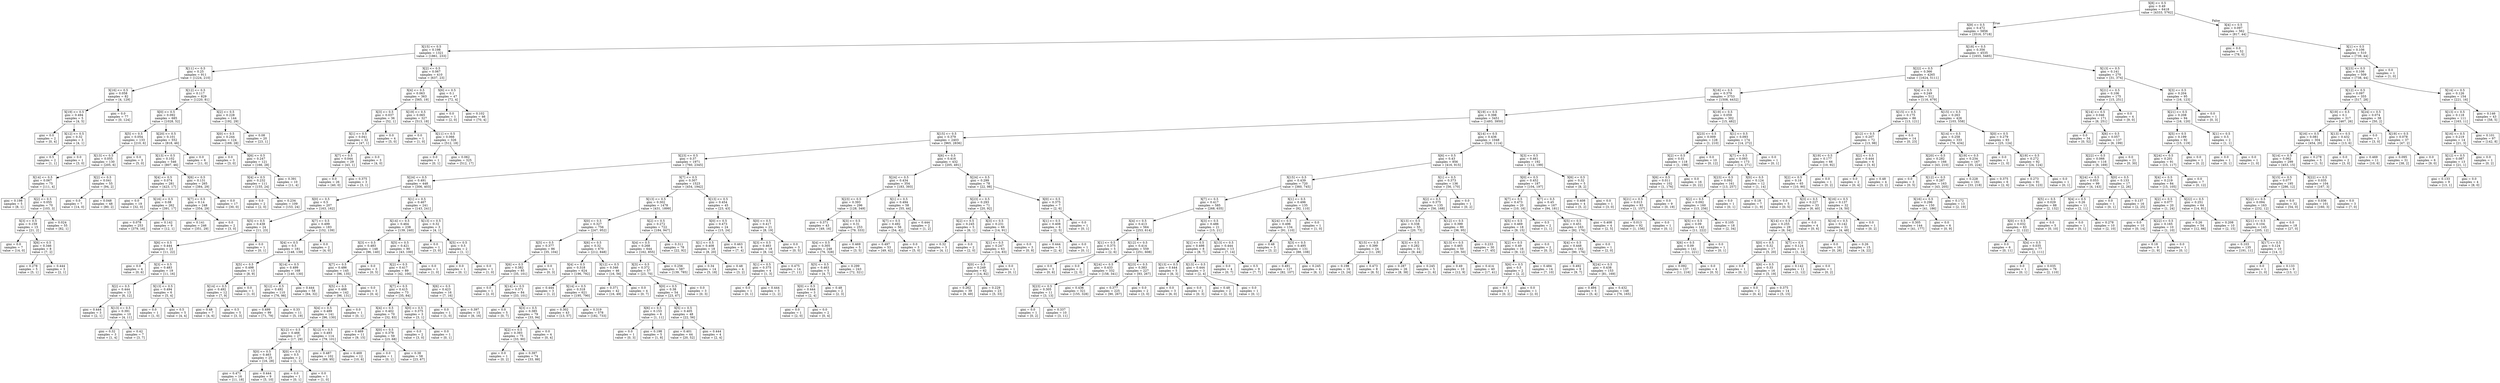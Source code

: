 digraph Tree {
node [shape=box] ;
0 [label="X[8] <= 0.5\ngini = 0.49\nsamples = 6418\nvalue = [4333, 5762]"] ;
1 [label="X[9] <= 0.5\ngini = 0.472\nsamples = 5856\nvalue = [3516, 5718]"] ;
0 -> 1 [labeldistance=2.5, labelangle=45, headlabel="True"] ;
2 [label="X[15] <= 0.5\ngini = 0.198\nsamples = 1321\nvalue = [1861, 233]"] ;
1 -> 2 ;
3 [label="X[11] <= 0.5\ngini = 0.25\nsamples = 911\nvalue = [1224, 210]"] ;
2 -> 3 ;
4 [label="X[16] <= 0.5\ngini = 0.058\nsamples = 82\nvalue = [4, 129]"] ;
3 -> 4 ;
5 [label="X[19] <= 0.5\ngini = 0.494\nsamples = 5\nvalue = [4, 5]"] ;
4 -> 5 ;
6 [label="gini = 0.0\nsamples = 2\nvalue = [0, 4]"] ;
5 -> 6 ;
7 [label="X[12] <= 0.5\ngini = 0.32\nsamples = 3\nvalue = [4, 1]"] ;
5 -> 7 ;
8 [label="gini = 0.5\nsamples = 2\nvalue = [1, 1]"] ;
7 -> 8 ;
9 [label="gini = 0.0\nsamples = 1\nvalue = [3, 0]"] ;
7 -> 9 ;
10 [label="gini = 0.0\nsamples = 77\nvalue = [0, 124]"] ;
4 -> 10 ;
11 [label="X[12] <= 0.5\ngini = 0.117\nsamples = 829\nvalue = [1220, 81]"] ;
3 -> 11 ;
12 [label="X[0] <= 0.5\ngini = 0.092\nsamples = 685\nvalue = [1028, 52]"] ;
11 -> 12 ;
13 [label="X[5] <= 0.5\ngini = 0.054\nsamples = 133\nvalue = [210, 6]"] ;
12 -> 13 ;
14 [label="X[13] <= 0.5\ngini = 0.055\nsamples = 130\nvalue = [205, 6]"] ;
13 -> 14 ;
15 [label="X[14] <= 0.5\ngini = 0.067\nsamples = 75\nvalue = [111, 4]"] ;
14 -> 15 ;
16 [label="gini = 0.198\nsamples = 5\nvalue = [8, 1]"] ;
15 -> 16 ;
17 [label="X[2] <= 0.5\ngini = 0.055\nsamples = 70\nvalue = [103, 3]"] ;
15 -> 17 ;
18 [label="X[3] <= 0.5\ngini = 0.159\nsamples = 15\nvalue = [21, 2]"] ;
17 -> 18 ;
19 [label="gini = 0.0\nsamples = 7\nvalue = [14, 0]"] ;
18 -> 19 ;
20 [label="X[6] <= 0.5\ngini = 0.346\nsamples = 8\nvalue = [7, 2]"] ;
18 -> 20 ;
21 [label="gini = 0.278\nsamples = 5\nvalue = [5, 1]"] ;
20 -> 21 ;
22 [label="gini = 0.444\nsamples = 3\nvalue = [2, 1]"] ;
20 -> 22 ;
23 [label="gini = 0.024\nsamples = 55\nvalue = [82, 1]"] ;
17 -> 23 ;
24 [label="X[2] <= 0.5\ngini = 0.041\nsamples = 55\nvalue = [94, 2]"] ;
14 -> 24 ;
25 [label="gini = 0.0\nsamples = 7\nvalue = [14, 0]"] ;
24 -> 25 ;
26 [label="gini = 0.048\nsamples = 48\nvalue = [80, 2]"] ;
24 -> 26 ;
27 [label="gini = 0.0\nsamples = 3\nvalue = [5, 0]"] ;
13 -> 27 ;
28 [label="X[20] <= 0.5\ngini = 0.101\nsamples = 552\nvalue = [818, 46]"] ;
12 -> 28 ;
29 [label="X[13] <= 0.5\ngini = 0.102\nsamples = 546\nvalue = [807, 46]"] ;
28 -> 29 ;
30 [label="X[4] <= 0.5\ngini = 0.074\nsamples = 281\nvalue = [423, 17]"] ;
29 -> 30 ;
31 [label="gini = 0.0\nsamples = 19\nvalue = [32, 0]"] ;
30 -> 31 ;
32 [label="X[16] <= 0.5\ngini = 0.08\nsamples = 262\nvalue = [391, 17]"] ;
30 -> 32 ;
33 [label="gini = 0.078\nsamples = 253\nvalue = [379, 16]"] ;
32 -> 33 ;
34 [label="gini = 0.142\nsamples = 9\nvalue = [12, 1]"] ;
32 -> 34 ;
35 [label="X[6] <= 0.5\ngini = 0.131\nsamples = 265\nvalue = [384, 29]"] ;
29 -> 35 ;
36 [label="X[7] <= 0.5\ngini = 0.14\nsamples = 248\nvalue = [354, 29]"] ;
35 -> 36 ;
37 [label="gini = 0.141\nsamples = 246\nvalue = [351, 29]"] ;
36 -> 37 ;
38 [label="gini = 0.0\nsamples = 2\nvalue = [3, 0]"] ;
36 -> 38 ;
39 [label="gini = 0.0\nsamples = 17\nvalue = [30, 0]"] ;
35 -> 39 ;
40 [label="gini = 0.0\nsamples = 6\nvalue = [11, 0]"] ;
28 -> 40 ;
41 [label="X[2] <= 0.5\ngini = 0.228\nsamples = 144\nvalue = [192, 29]"] ;
11 -> 41 ;
42 [label="X[0] <= 0.5\ngini = 0.244\nsamples = 124\nvalue = [169, 28]"] ;
41 -> 42 ;
43 [label="gini = 0.0\nsamples = 3\nvalue = [3, 0]"] ;
42 -> 43 ;
44 [label="X[6] <= 0.5\ngini = 0.247\nsamples = 121\nvalue = [166, 28]"] ;
42 -> 44 ;
45 [label="X[4] <= 0.5\ngini = 0.232\nsamples = 111\nvalue = [155, 24]"] ;
44 -> 45 ;
46 [label="gini = 0.0\nsamples = 2\nvalue = [2, 0]"] ;
45 -> 46 ;
47 [label="gini = 0.234\nsamples = 109\nvalue = [153, 24]"] ;
45 -> 47 ;
48 [label="gini = 0.391\nsamples = 10\nvalue = [11, 4]"] ;
44 -> 48 ;
49 [label="gini = 0.08\nsamples = 20\nvalue = [23, 1]"] ;
41 -> 49 ;
50 [label="X[2] <= 0.5\ngini = 0.067\nsamples = 410\nvalue = [637, 23]"] ;
2 -> 50 ;
51 [label="X[4] <= 0.5\ngini = 0.063\nsamples = 363\nvalue = [565, 19]"] ;
50 -> 51 ;
52 [label="X[3] <= 0.5\ngini = 0.037\nsamples = 36\nvalue = [52, 1]"] ;
51 -> 52 ;
53 [label="X[1] <= 0.5\ngini = 0.041\nsamples = 32\nvalue = [47, 1]"] ;
52 -> 53 ;
54 [label="X[7] <= 0.5\ngini = 0.044\nsamples = 29\nvalue = [43, 1]"] ;
53 -> 54 ;
55 [label="gini = 0.0\nsamples = 26\nvalue = [40, 0]"] ;
54 -> 55 ;
56 [label="gini = 0.375\nsamples = 3\nvalue = [3, 1]"] ;
54 -> 56 ;
57 [label="gini = 0.0\nsamples = 3\nvalue = [4, 0]"] ;
53 -> 57 ;
58 [label="gini = 0.0\nsamples = 4\nvalue = [5, 0]"] ;
52 -> 58 ;
59 [label="X[19] <= 0.5\ngini = 0.065\nsamples = 327\nvalue = [513, 18]"] ;
51 -> 59 ;
60 [label="gini = 0.0\nsamples = 1\nvalue = [1, 0]"] ;
59 -> 60 ;
61 [label="X[11] <= 0.5\ngini = 0.066\nsamples = 326\nvalue = [512, 18]"] ;
59 -> 61 ;
62 [label="gini = 0.0\nsamples = 1\nvalue = [0, 1]"] ;
61 -> 62 ;
63 [label="gini = 0.062\nsamples = 325\nvalue = [512, 17]"] ;
61 -> 63 ;
64 [label="X[6] <= 0.5\ngini = 0.1\nsamples = 47\nvalue = [72, 4]"] ;
50 -> 64 ;
65 [label="gini = 0.0\nsamples = 1\nvalue = [2, 0]"] ;
64 -> 65 ;
66 [label="gini = 0.102\nsamples = 46\nvalue = [70, 4]"] ;
64 -> 66 ;
67 [label="X[18] <= 0.5\ngini = 0.356\nsamples = 4535\nvalue = [1655, 5485]"] ;
1 -> 67 ;
68 [label="X[22] <= 0.5\ngini = 0.366\nsamples = 4265\nvalue = [1624, 5111]"] ;
67 -> 68 ;
69 [label="X[16] <= 0.5\ngini = 0.379\nsamples = 3753\nvalue = [1508, 4432]"] ;
68 -> 69 ;
70 [label="X[19] <= 0.5\ngini = 0.398\nsamples = 3451\nvalue = [1493, 3950]"] ;
69 -> 70 ;
71 [label="X[15] <= 0.5\ngini = 0.379\nsamples = 2403\nvalue = [965, 2836]"] ;
70 -> 71 ;
72 [label="X[23] <= 0.5\ngini = 0.37\nsamples = 1971\nvalue = [760, 2345]"] ;
71 -> 72 ;
73 [label="X[24] <= 0.5\ngini = 0.491\nsamples = 448\nvalue = [306, 403]"] ;
72 -> 73 ;
74 [label="X[0] <= 0.5\ngini = 0.5\nsamples = 207\nvalue = [163, 162]"] ;
73 -> 74 ;
75 [label="X[5] <= 0.5\ngini = 0.438\nsamples = 24\nvalue = [11, 23]"] ;
74 -> 75 ;
76 [label="X[6] <= 0.5\ngini = 0.444\nsamples = 23\nvalue = [11, 22]"] ;
75 -> 76 ;
77 [label="gini = 0.0\nsamples = 4\nvalue = [0, 6]"] ;
76 -> 77 ;
78 [label="X[3] <= 0.5\ngini = 0.483\nsamples = 19\nvalue = [11, 16]"] ;
76 -> 78 ;
79 [label="X[2] <= 0.5\ngini = 0.444\nsamples = 13\nvalue = [6, 12]"] ;
78 -> 79 ;
80 [label="gini = 0.444\nsamples = 3\nvalue = [2, 1]"] ;
79 -> 80 ;
81 [label="X[13] <= 0.5\ngini = 0.391\nsamples = 10\nvalue = [4, 11]"] ;
79 -> 81 ;
82 [label="gini = 0.32\nsamples = 3\nvalue = [1, 4]"] ;
81 -> 82 ;
83 [label="gini = 0.42\nsamples = 7\nvalue = [3, 7]"] ;
81 -> 83 ;
84 [label="X[13] <= 0.5\ngini = 0.494\nsamples = 6\nvalue = [5, 4]"] ;
78 -> 84 ;
85 [label="gini = 0.0\nsamples = 1\nvalue = [1, 0]"] ;
84 -> 85 ;
86 [label="gini = 0.5\nsamples = 5\nvalue = [4, 4]"] ;
84 -> 86 ;
87 [label="gini = 0.0\nsamples = 1\nvalue = [0, 1]"] ;
75 -> 87 ;
88 [label="X[7] <= 0.5\ngini = 0.499\nsamples = 183\nvalue = [152, 139]"] ;
74 -> 88 ;
89 [label="X[4] <= 0.5\ngini = 0.5\nsamples = 181\nvalue = [148, 139]"] ;
88 -> 89 ;
90 [label="X[5] <= 0.5\ngini = 0.498\nsamples = 13\nvalue = [8, 9]"] ;
89 -> 90 ;
91 [label="X[14] <= 0.5\ngini = 0.492\nsamples = 12\nvalue = [7, 9]"] ;
90 -> 91 ;
92 [label="gini = 0.48\nsamples = 7\nvalue = [4, 6]"] ;
91 -> 92 ;
93 [label="gini = 0.5\nsamples = 5\nvalue = [3, 3]"] ;
91 -> 93 ;
94 [label="gini = 0.0\nsamples = 1\nvalue = [1, 0]"] ;
90 -> 94 ;
95 [label="X[14] <= 0.5\ngini = 0.499\nsamples = 168\nvalue = [140, 130]"] ;
89 -> 95 ;
96 [label="X[12] <= 0.5\ngini = 0.492\nsamples = 110\nvalue = [76, 98]"] ;
95 -> 96 ;
97 [label="gini = 0.499\nsamples = 99\nvalue = [71, 79]"] ;
96 -> 97 ;
98 [label="gini = 0.33\nsamples = 11\nvalue = [5, 19]"] ;
96 -> 98 ;
99 [label="gini = 0.444\nsamples = 58\nvalue = [64, 32]"] ;
95 -> 99 ;
100 [label="gini = 0.0\nsamples = 2\nvalue = [4, 0]"] ;
88 -> 100 ;
101 [label="X[1] <= 0.5\ngini = 0.467\nsamples = 241\nvalue = [143, 241]"] ;
73 -> 101 ;
102 [label="X[14] <= 0.5\ngini = 0.464\nsamples = 238\nvalue = [139, 240]"] ;
101 -> 102 ;
103 [label="X[3] <= 0.5\ngini = 0.483\nsamples = 148\nvalue = [96, 140]"] ;
102 -> 103 ;
104 [label="X[7] <= 0.5\ngini = 0.486\nsamples = 145\nvalue = [96, 135]"] ;
103 -> 104 ;
105 [label="X[5] <= 0.5\ngini = 0.488\nsamples = 142\nvalue = [96, 131]"] ;
104 -> 105 ;
106 [label="X[4] <= 0.5\ngini = 0.489\nsamples = 141\nvalue = [96, 130]"] ;
105 -> 106 ;
107 [label="X[12] <= 0.5\ngini = 0.466\nsamples = 27\nvalue = [17, 29]"] ;
106 -> 107 ;
108 [label="X[0] <= 0.5\ngini = 0.463\nsamples = 25\nvalue = [16, 28]"] ;
107 -> 108 ;
109 [label="gini = 0.471\nsamples = 16\nvalue = [11, 18]"] ;
108 -> 109 ;
110 [label="gini = 0.444\nsamples = 9\nvalue = [5, 10]"] ;
108 -> 110 ;
111 [label="X[0] <= 0.5\ngini = 0.5\nsamples = 2\nvalue = [1, 1]"] ;
107 -> 111 ;
112 [label="gini = 0.0\nsamples = 1\nvalue = [0, 1]"] ;
111 -> 112 ;
113 [label="gini = 0.0\nsamples = 1\nvalue = [1, 0]"] ;
111 -> 113 ;
114 [label="X[12] <= 0.5\ngini = 0.493\nsamples = 114\nvalue = [79, 101]"] ;
106 -> 114 ;
115 [label="gini = 0.487\nsamples = 102\nvalue = [69, 95]"] ;
114 -> 115 ;
116 [label="gini = 0.469\nsamples = 12\nvalue = [10, 6]"] ;
114 -> 116 ;
117 [label="gini = 0.0\nsamples = 1\nvalue = [0, 1]"] ;
105 -> 117 ;
118 [label="gini = 0.0\nsamples = 3\nvalue = [0, 4]"] ;
104 -> 118 ;
119 [label="gini = 0.0\nsamples = 3\nvalue = [0, 5]"] ;
103 -> 119 ;
120 [label="X[5] <= 0.5\ngini = 0.421\nsamples = 90\nvalue = [43, 100]"] ;
102 -> 120 ;
121 [label="X[2] <= 0.5\ngini = 0.417\nsamples = 89\nvalue = [42, 100]"] ;
120 -> 121 ;
122 [label="X[7] <= 0.5\ngini = 0.415\nsamples = 73\nvalue = [35, 84]"] ;
121 -> 122 ;
123 [label="X[4] <= 0.5\ngini = 0.402\nsamples = 70\nvalue = [32, 83]"] ;
122 -> 123 ;
124 [label="gini = 0.469\nsamples = 11\nvalue = [9, 15]"] ;
123 -> 124 ;
125 [label="X[0] <= 0.5\ngini = 0.378\nsamples = 59\nvalue = [23, 68]"] ;
123 -> 125 ;
126 [label="gini = 0.0\nsamples = 1\nvalue = [0, 1]"] ;
125 -> 126 ;
127 [label="gini = 0.38\nsamples = 58\nvalue = [23, 67]"] ;
125 -> 127 ;
128 [label="X[0] <= 0.5\ngini = 0.375\nsamples = 3\nvalue = [3, 1]"] ;
122 -> 128 ;
129 [label="gini = 0.0\nsamples = 2\nvalue = [3, 0]"] ;
128 -> 129 ;
130 [label="gini = 0.0\nsamples = 1\nvalue = [0, 1]"] ;
128 -> 130 ;
131 [label="X[6] <= 0.5\ngini = 0.423\nsamples = 16\nvalue = [7, 16]"] ;
121 -> 131 ;
132 [label="gini = 0.0\nsamples = 1\nvalue = [1, 0]"] ;
131 -> 132 ;
133 [label="gini = 0.397\nsamples = 15\nvalue = [6, 16]"] ;
131 -> 133 ;
134 [label="gini = 0.0\nsamples = 1\nvalue = [1, 0]"] ;
120 -> 134 ;
135 [label="X[13] <= 0.5\ngini = 0.32\nsamples = 3\nvalue = [4, 1]"] ;
101 -> 135 ;
136 [label="gini = 0.0\nsamples = 1\nvalue = [3, 0]"] ;
135 -> 136 ;
137 [label="X[5] <= 0.5\ngini = 0.5\nsamples = 2\nvalue = [1, 1]"] ;
135 -> 137 ;
138 [label="gini = 0.0\nsamples = 1\nvalue = [0, 1]"] ;
137 -> 138 ;
139 [label="gini = 0.0\nsamples = 1\nvalue = [1, 0]"] ;
137 -> 139 ;
140 [label="X[7] <= 0.5\ngini = 0.307\nsamples = 1523\nvalue = [454, 1942]"] ;
72 -> 140 ;
141 [label="X[13] <= 0.5\ngini = 0.302\nsamples = 1478\nvalue = [431, 1899]"] ;
140 -> 141 ;
142 [label="X[0] <= 0.5\ngini = 0.327\nsamples = 756\nvalue = [247, 952]"] ;
141 -> 142 ;
143 [label="X[5] <= 0.5\ngini = 0.377\nsamples = 86\nvalue = [35, 104]"] ;
142 -> 143 ;
144 [label="X[6] <= 0.5\ngini = 0.382\nsamples = 85\nvalue = [35, 101]"] ;
143 -> 144 ;
145 [label="gini = 0.0\nsamples = 1\nvalue = [2, 0]"] ;
144 -> 145 ;
146 [label="X[14] <= 0.5\ngini = 0.371\nsamples = 84\nvalue = [33, 101]"] ;
144 -> 146 ;
147 [label="gini = 0.0\nsamples = 5\nvalue = [0, 7]"] ;
146 -> 147 ;
148 [label="X[3] <= 0.5\ngini = 0.385\nsamples = 79\nvalue = [33, 94]"] ;
146 -> 148 ;
149 [label="X[2] <= 0.5\ngini = 0.393\nsamples = 75\nvalue = [33, 90]"] ;
148 -> 149 ;
150 [label="gini = 0.0\nsamples = 1\nvalue = [0, 2]"] ;
149 -> 150 ;
151 [label="gini = 0.397\nsamples = 74\nvalue = [33, 88]"] ;
149 -> 151 ;
152 [label="gini = 0.0\nsamples = 4\nvalue = [0, 4]"] ;
148 -> 152 ;
153 [label="gini = 0.0\nsamples = 1\nvalue = [0, 3]"] ;
143 -> 153 ;
154 [label="X[6] <= 0.5\ngini = 0.32\nsamples = 670\nvalue = [212, 848]"] ;
142 -> 154 ;
155 [label="X[4] <= 0.5\ngini = 0.318\nsamples = 624\nvalue = [196, 792]"] ;
154 -> 155 ;
156 [label="gini = 0.444\nsamples = 3\nvalue = [1, 2]"] ;
155 -> 156 ;
157 [label="X[14] <= 0.5\ngini = 0.318\nsamples = 621\nvalue = [195, 790]"] ;
155 -> 157 ;
158 [label="gini = 0.302\nsamples = 43\nvalue = [13, 57]"] ;
157 -> 158 ;
159 [label="gini = 0.319\nsamples = 578\nvalue = [182, 733]"] ;
157 -> 159 ;
160 [label="X[12] <= 0.5\ngini = 0.346\nsamples = 46\nvalue = [16, 56]"] ;
154 -> 160 ;
161 [label="gini = 0.371\nsamples = 42\nvalue = [16, 49]"] ;
160 -> 161 ;
162 [label="gini = 0.0\nsamples = 4\nvalue = [0, 7]"] ;
160 -> 162 ;
163 [label="X[2] <= 0.5\ngini = 0.272\nsamples = 722\nvalue = [184, 947]"] ;
141 -> 163 ;
164 [label="X[4] <= 0.5\ngini = 0.268\nsamples = 644\nvalue = [162, 855]"] ;
163 -> 164 ;
165 [label="X[3] <= 0.5\ngini = 0.372\nsamples = 57\nvalue = [23, 70]"] ;
164 -> 165 ;
166 [label="X[0] <= 0.5\ngini = 0.38\nsamples = 54\nvalue = [23, 67]"] ;
165 -> 166 ;
167 [label="X[6] <= 0.5\ngini = 0.153\nsamples = 6\nvalue = [1, 11]"] ;
166 -> 167 ;
168 [label="gini = 0.0\nsamples = 1\nvalue = [0, 3]"] ;
167 -> 168 ;
169 [label="gini = 0.198\nsamples = 5\nvalue = [1, 8]"] ;
167 -> 169 ;
170 [label="X[5] <= 0.5\ngini = 0.405\nsamples = 48\nvalue = [22, 56]"] ;
166 -> 170 ;
171 [label="gini = 0.401\nsamples = 44\nvalue = [20, 52]"] ;
170 -> 171 ;
172 [label="gini = 0.444\nsamples = 4\nvalue = [2, 4]"] ;
170 -> 172 ;
173 [label="gini = 0.0\nsamples = 3\nvalue = [0, 3]"] ;
165 -> 173 ;
174 [label="gini = 0.256\nsamples = 587\nvalue = [139, 785]"] ;
164 -> 174 ;
175 [label="gini = 0.311\nsamples = 78\nvalue = [22, 92]"] ;
163 -> 175 ;
176 [label="X[13] <= 0.5\ngini = 0.454\nsamples = 45\nvalue = [23, 43]"] ;
140 -> 176 ;
177 [label="X[0] <= 0.5\ngini = 0.473\nsamples = 24\nvalue = [15, 24]"] ;
176 -> 177 ;
178 [label="X[1] <= 0.5\ngini = 0.408\nsamples = 18\nvalue = [8, 20]"] ;
177 -> 178 ;
179 [label="gini = 0.34\nsamples = 14\nvalue = [5, 18]"] ;
178 -> 179 ;
180 [label="gini = 0.48\nsamples = 4\nvalue = [3, 2]"] ;
178 -> 180 ;
181 [label="gini = 0.463\nsamples = 6\nvalue = [7, 4]"] ;
177 -> 181 ;
182 [label="X[0] <= 0.5\ngini = 0.417\nsamples = 21\nvalue = [8, 19]"] ;
176 -> 182 ;
183 [label="X[3] <= 0.5\ngini = 0.463\nsamples = 18\nvalue = [8, 14]"] ;
182 -> 183 ;
184 [label="X[1] <= 0.5\ngini = 0.375\nsamples = 4\nvalue = [1, 3]"] ;
183 -> 184 ;
185 [label="gini = 0.0\nsamples = 1\nvalue = [0, 1]"] ;
184 -> 185 ;
186 [label="gini = 0.444\nsamples = 3\nvalue = [1, 2]"] ;
184 -> 186 ;
187 [label="gini = 0.475\nsamples = 14\nvalue = [7, 11]"] ;
183 -> 187 ;
188 [label="gini = 0.0\nsamples = 3\nvalue = [0, 5]"] ;
182 -> 188 ;
189 [label="X[6] <= 0.5\ngini = 0.416\nsamples = 432\nvalue = [205, 491]"] ;
71 -> 189 ;
190 [label="X[24] <= 0.5\ngini = 0.434\nsamples = 354\nvalue = [183, 393]"] ;
189 -> 190 ;
191 [label="X[23] <= 0.5\ngini = 0.393\nsamples = 296\nvalue = [128, 349]"] ;
190 -> 191 ;
192 [label="gini = 0.371\nsamples = 43\nvalue = [49, 16]"] ;
191 -> 192 ;
193 [label="X[3] <= 0.5\ngini = 0.31\nsamples = 253\nvalue = [79, 333]"] ;
191 -> 193 ;
194 [label="X[4] <= 0.5\ngini = 0.305\nsamples = 248\nvalue = [76, 328]"] ;
193 -> 194 ;
195 [label="X[5] <= 0.5\ngini = 0.463\nsamples = 5\nvalue = [4, 7]"] ;
194 -> 195 ;
196 [label="X[0] <= 0.5\ngini = 0.444\nsamples = 3\nvalue = [2, 4]"] ;
195 -> 196 ;
197 [label="gini = 0.0\nsamples = 1\nvalue = [2, 0]"] ;
196 -> 197 ;
198 [label="gini = 0.0\nsamples = 2\nvalue = [0, 4]"] ;
196 -> 198 ;
199 [label="gini = 0.48\nsamples = 2\nvalue = [2, 3]"] ;
195 -> 199 ;
200 [label="gini = 0.299\nsamples = 243\nvalue = [72, 321]"] ;
194 -> 200 ;
201 [label="gini = 0.469\nsamples = 5\nvalue = [3, 5]"] ;
193 -> 201 ;
202 [label="X[1] <= 0.5\ngini = 0.494\nsamples = 58\nvalue = [55, 44]"] ;
190 -> 202 ;
203 [label="X[7] <= 0.5\ngini = 0.492\nsamples = 56\nvalue = [54, 42]"] ;
202 -> 203 ;
204 [label="gini = 0.497\nsamples = 53\nvalue = [49, 42]"] ;
203 -> 204 ;
205 [label="gini = 0.0\nsamples = 3\nvalue = [5, 0]"] ;
203 -> 205 ;
206 [label="gini = 0.444\nsamples = 2\nvalue = [1, 2]"] ;
202 -> 206 ;
207 [label="X[24] <= 0.5\ngini = 0.299\nsamples = 78\nvalue = [22, 98]"] ;
189 -> 207 ;
208 [label="X[23] <= 0.5\ngini = 0.293\nsamples = 71\nvalue = [20, 92]"] ;
207 -> 208 ;
209 [label="X[2] <= 0.5\ngini = 0.245\nsamples = 5\nvalue = [6, 1]"] ;
208 -> 209 ;
210 [label="gini = 0.32\nsamples = 3\nvalue = [4, 1]"] ;
209 -> 210 ;
211 [label="gini = 0.0\nsamples = 2\nvalue = [2, 0]"] ;
209 -> 211 ;
212 [label="X[3] <= 0.5\ngini = 0.231\nsamples = 66\nvalue = [14, 91]"] ;
208 -> 212 ;
213 [label="X[1] <= 0.5\ngini = 0.247\nsamples = 63\nvalue = [14, 83]"] ;
212 -> 213 ;
214 [label="X[0] <= 0.5\ngini = 0.249\nsamples = 62\nvalue = [14, 82]"] ;
213 -> 214 ;
215 [label="gini = 0.262\nsamples = 39\nvalue = [9, 49]"] ;
214 -> 215 ;
216 [label="gini = 0.229\nsamples = 23\nvalue = [5, 33]"] ;
214 -> 216 ;
217 [label="gini = 0.0\nsamples = 1\nvalue = [0, 1]"] ;
213 -> 217 ;
218 [label="gini = 0.0\nsamples = 3\nvalue = [0, 8]"] ;
212 -> 218 ;
219 [label="X[0] <= 0.5\ngini = 0.375\nsamples = 7\nvalue = [2, 6]"] ;
207 -> 219 ;
220 [label="X[1] <= 0.5\ngini = 0.408\nsamples = 6\nvalue = [2, 5]"] ;
219 -> 220 ;
221 [label="gini = 0.444\nsamples = 5\nvalue = [2, 4]"] ;
220 -> 221 ;
222 [label="gini = 0.0\nsamples = 1\nvalue = [0, 1]"] ;
220 -> 222 ;
223 [label="gini = 0.0\nsamples = 1\nvalue = [0, 1]"] ;
219 -> 223 ;
224 [label="X[14] <= 0.5\ngini = 0.436\nsamples = 1048\nvalue = [528, 1114]"] ;
70 -> 224 ;
225 [label="X[6] <= 0.5\ngini = 0.43\nsamples = 856\nvalue = [416, 915]"] ;
224 -> 225 ;
226 [label="X[15] <= 0.5\ngini = 0.439\nsamples = 720\nvalue = [360, 745]"] ;
225 -> 226 ;
227 [label="X[7] <= 0.5\ngini = 0.417\nsamples = 585\nvalue = [268, 635]"] ;
226 -> 227 ;
228 [label="X[4] <= 0.5\ngini = 0.413\nsamples = 564\nvalue = [253, 614]"] ;
227 -> 228 ;
229 [label="X[1] <= 0.5\ngini = 0.375\nsamples = 5\nvalue = [2, 6]"] ;
228 -> 229 ;
230 [label="gini = 0.0\nsamples = 3\nvalue = [0, 6]"] ;
229 -> 230 ;
231 [label="gini = 0.0\nsamples = 2\nvalue = [2, 0]"] ;
229 -> 231 ;
232 [label="X[12] <= 0.5\ngini = 0.414\nsamples = 559\nvalue = [251, 608]"] ;
228 -> 232 ;
233 [label="X[24] <= 0.5\ngini = 0.433\nsamples = 332\nvalue = [158, 341]"] ;
232 -> 233 ;
234 [label="X[23] <= 0.5\ngini = 0.305\nsamples = 11\nvalue = [3, 13]"] ;
233 -> 234 ;
235 [label="gini = 0.0\nsamples = 1\nvalue = [0, 2]"] ;
234 -> 235 ;
236 [label="gini = 0.337\nsamples = 10\nvalue = [3, 11]"] ;
234 -> 236 ;
237 [label="gini = 0.436\nsamples = 321\nvalue = [155, 328]"] ;
233 -> 237 ;
238 [label="X[23] <= 0.5\ngini = 0.383\nsamples = 227\nvalue = [93, 267]"] ;
232 -> 238 ;
239 [label="gini = 0.377\nsamples = 225\nvalue = [90, 267]"] ;
238 -> 239 ;
240 [label="gini = 0.0\nsamples = 2\nvalue = [3, 0]"] ;
238 -> 240 ;
241 [label="X[3] <= 0.5\ngini = 0.486\nsamples = 21\nvalue = [15, 21]"] ;
227 -> 241 ;
242 [label="X[1] <= 0.5\ngini = 0.498\nsamples = 8\nvalue = [8, 7]"] ;
241 -> 242 ;
243 [label="X[13] <= 0.5\ngini = 0.444\nsamples = 5\nvalue = [6, 3]"] ;
242 -> 243 ;
244 [label="gini = 0.0\nsamples = 3\nvalue = [6, 0]"] ;
243 -> 244 ;
245 [label="gini = 0.0\nsamples = 2\nvalue = [0, 3]"] ;
243 -> 245 ;
246 [label="X[13] <= 0.5\ngini = 0.444\nsamples = 3\nvalue = [2, 4]"] ;
242 -> 246 ;
247 [label="gini = 0.48\nsamples = 2\nvalue = [2, 3]"] ;
246 -> 247 ;
248 [label="gini = 0.0\nsamples = 1\nvalue = [0, 1]"] ;
246 -> 248 ;
249 [label="X[13] <= 0.5\ngini = 0.444\nsamples = 13\nvalue = [7, 14]"] ;
241 -> 249 ;
250 [label="gini = 0.0\nsamples = 4\nvalue = [0, 7]"] ;
249 -> 250 ;
251 [label="gini = 0.5\nsamples = 9\nvalue = [7, 7]"] ;
249 -> 251 ;
252 [label="X[1] <= 0.5\ngini = 0.496\nsamples = 135\nvalue = [92, 110]"] ;
226 -> 252 ;
253 [label="X[24] <= 0.5\ngini = 0.496\nsamples = 134\nvalue = [91, 110]"] ;
252 -> 253 ;
254 [label="gini = 0.48\nsamples = 3\nvalue = [3, 2]"] ;
253 -> 254 ;
255 [label="X[3] <= 0.5\ngini = 0.495\nsamples = 131\nvalue = [88, 108]"] ;
253 -> 255 ;
256 [label="gini = 0.491\nsamples = 127\nvalue = [82, 107]"] ;
255 -> 256 ;
257 [label="gini = 0.245\nsamples = 4\nvalue = [6, 1]"] ;
255 -> 257 ;
258 [label="gini = 0.0\nsamples = 1\nvalue = [1, 0]"] ;
252 -> 258 ;
259 [label="X[1] <= 0.5\ngini = 0.373\nsamples = 136\nvalue = [56, 170]"] ;
225 -> 259 ;
260 [label="X[2] <= 0.5\ngini = 0.375\nsamples = 135\nvalue = [56, 168]"] ;
259 -> 260 ;
261 [label="X[13] <= 0.5\ngini = 0.338\nsamples = 55\nvalue = [20, 73]"] ;
260 -> 261 ;
262 [label="X[15] <= 0.5\ngini = 0.399\nsamples = 24\nvalue = [11, 29]"] ;
261 -> 262 ;
263 [label="gini = 0.198\nsamples = 16\nvalue = [3, 24]"] ;
262 -> 263 ;
264 [label="gini = 0.473\nsamples = 8\nvalue = [8, 5]"] ;
262 -> 264 ;
265 [label="X[3] <= 0.5\ngini = 0.282\nsamples = 31\nvalue = [9, 44]"] ;
261 -> 265 ;
266 [label="gini = 0.287\nsamples = 26\nvalue = [8, 38]"] ;
265 -> 266 ;
267 [label="gini = 0.245\nsamples = 5\nvalue = [1, 6]"] ;
265 -> 267 ;
268 [label="X[12] <= 0.5\ngini = 0.399\nsamples = 80\nvalue = [36, 95]"] ;
260 -> 268 ;
269 [label="X[13] <= 0.5\ngini = 0.465\nsamples = 50\nvalue = [29, 50]"] ;
268 -> 269 ;
270 [label="gini = 0.49\nsamples = 10\nvalue = [12, 9]"] ;
269 -> 270 ;
271 [label="gini = 0.414\nsamples = 40\nvalue = [17, 41]"] ;
269 -> 271 ;
272 [label="gini = 0.233\nsamples = 30\nvalue = [7, 45]"] ;
268 -> 272 ;
273 [label="gini = 0.0\nsamples = 1\nvalue = [0, 2]"] ;
259 -> 273 ;
274 [label="X[3] <= 0.5\ngini = 0.461\nsamples = 192\nvalue = [112, 199]"] ;
224 -> 274 ;
275 [label="X[0] <= 0.5\ngini = 0.452\nsamples = 187\nvalue = [104, 197]"] ;
274 -> 275 ;
276 [label="X[7] <= 0.5\ngini = 0.473\nsamples = 20\nvalue = [10, 16]"] ;
275 -> 276 ;
277 [label="X[5] <= 0.5\ngini = 0.469\nsamples = 18\nvalue = [9, 15]"] ;
276 -> 277 ;
278 [label="X[2] <= 0.5\ngini = 0.49\nsamples = 16\nvalue = [9, 12]"] ;
277 -> 278 ;
279 [label="X[6] <= 0.5\ngini = 0.5\nsamples = 2\nvalue = [2, 2]"] ;
278 -> 279 ;
280 [label="gini = 0.0\nsamples = 1\nvalue = [0, 2]"] ;
279 -> 280 ;
281 [label="gini = 0.0\nsamples = 1\nvalue = [2, 0]"] ;
279 -> 281 ;
282 [label="gini = 0.484\nsamples = 14\nvalue = [7, 10]"] ;
278 -> 282 ;
283 [label="gini = 0.0\nsamples = 2\nvalue = [0, 3]"] ;
277 -> 283 ;
284 [label="gini = 0.5\nsamples = 2\nvalue = [1, 1]"] ;
276 -> 284 ;
285 [label="X[7] <= 0.5\ngini = 0.45\nsamples = 167\nvalue = [94, 181]"] ;
275 -> 285 ;
286 [label="X[5] <= 0.5\ngini = 0.451\nsamples = 163\nvalue = [92, 176]"] ;
285 -> 286 ;
287 [label="X[4] <= 0.5\ngini = 0.448\nsamples = 162\nvalue = [90, 176]"] ;
286 -> 287 ;
288 [label="gini = 0.492\nsamples = 9\nvalue = [9, 7]"] ;
287 -> 288 ;
289 [label="X[24] <= 0.5\ngini = 0.438\nsamples = 153\nvalue = [81, 169]"] ;
287 -> 289 ;
290 [label="gini = 0.494\nsamples = 5\nvalue = [5, 4]"] ;
289 -> 290 ;
291 [label="gini = 0.432\nsamples = 148\nvalue = [76, 165]"] ;
289 -> 291 ;
292 [label="gini = 0.0\nsamples = 1\nvalue = [2, 0]"] ;
286 -> 292 ;
293 [label="gini = 0.408\nsamples = 4\nvalue = [2, 5]"] ;
285 -> 293 ;
294 [label="X[6] <= 0.5\ngini = 0.32\nsamples = 5\nvalue = [8, 2]"] ;
274 -> 294 ;
295 [label="gini = 0.408\nsamples = 4\nvalue = [5, 2]"] ;
294 -> 295 ;
296 [label="gini = 0.0\nsamples = 1\nvalue = [3, 0]"] ;
294 -> 296 ;
297 [label="X[19] <= 0.5\ngini = 0.059\nsamples = 302\nvalue = [15, 482]"] ;
69 -> 297 ;
298 [label="X[23] <= 0.5\ngini = 0.009\nsamples = 128\nvalue = [1, 210]"] ;
297 -> 298 ;
299 [label="X[2] <= 0.5\ngini = 0.01\nsamples = 118\nvalue = [1, 198]"] ;
298 -> 299 ;
300 [label="X[6] <= 0.5\ngini = 0.011\nsamples = 102\nvalue = [1, 176]"] ;
299 -> 300 ;
301 [label="X[21] <= 0.5\ngini = 0.013\nsamples = 93\nvalue = [1, 157]"] ;
300 -> 301 ;
302 [label="gini = 0.013\nsamples = 92\nvalue = [1, 156]"] ;
301 -> 302 ;
303 [label="gini = 0.0\nsamples = 1\nvalue = [0, 1]"] ;
301 -> 303 ;
304 [label="gini = 0.0\nsamples = 9\nvalue = [0, 19]"] ;
300 -> 304 ;
305 [label="gini = 0.0\nsamples = 16\nvalue = [0, 22]"] ;
299 -> 305 ;
306 [label="gini = 0.0\nsamples = 10\nvalue = [0, 12]"] ;
298 -> 306 ;
307 [label="X[1] <= 0.5\ngini = 0.093\nsamples = 174\nvalue = [14, 272]"] ;
297 -> 307 ;
308 [label="X[7] <= 0.5\ngini = 0.093\nsamples = 173\nvalue = [14, 271]"] ;
307 -> 308 ;
309 [label="X[23] <= 0.5\ngini = 0.092\nsamples = 161\nvalue = [13, 257]"] ;
308 -> 309 ;
310 [label="X[2] <= 0.5\ngini = 0.092\nsamples = 160\nvalue = [13, 256]"] ;
309 -> 310 ;
311 [label="X[5] <= 0.5\ngini = 0.09\nsamples = 142\nvalue = [11, 222]"] ;
310 -> 311 ;
312 [label="X[6] <= 0.5\ngini = 0.09\nsamples = 141\nvalue = [11, 221]"] ;
311 -> 312 ;
313 [label="gini = 0.092\nsamples = 137\nvalue = [11, 216]"] ;
312 -> 313 ;
314 [label="gini = 0.0\nsamples = 4\nvalue = [0, 5]"] ;
312 -> 314 ;
315 [label="gini = 0.0\nsamples = 1\nvalue = [0, 1]"] ;
311 -> 315 ;
316 [label="gini = 0.105\nsamples = 18\nvalue = [2, 34]"] ;
310 -> 316 ;
317 [label="gini = 0.0\nsamples = 1\nvalue = [0, 1]"] ;
309 -> 317 ;
318 [label="X[0] <= 0.5\ngini = 0.124\nsamples = 12\nvalue = [1, 14]"] ;
308 -> 318 ;
319 [label="gini = 0.18\nsamples = 7\nvalue = [1, 9]"] ;
318 -> 319 ;
320 [label="gini = 0.0\nsamples = 5\nvalue = [0, 5]"] ;
318 -> 320 ;
321 [label="gini = 0.0\nsamples = 1\nvalue = [0, 1]"] ;
307 -> 321 ;
322 [label="X[4] <= 0.5\ngini = 0.249\nsamples = 512\nvalue = [116, 679]"] ;
68 -> 322 ;
323 [label="X[15] <= 0.5\ngini = 0.175\nsamples = 86\nvalue = [13, 121]"] ;
322 -> 323 ;
324 [label="X[12] <= 0.5\ngini = 0.207\nsamples = 72\nvalue = [13, 98]"] ;
323 -> 324 ;
325 [label="X[19] <= 0.5\ngini = 0.177\nsamples = 66\nvalue = [10, 92]"] ;
324 -> 325 ;
326 [label="X[2] <= 0.5\ngini = 0.18\nsamples = 65\nvalue = [10, 90]"] ;
325 -> 326 ;
327 [label="X[3] <= 0.5\ngini = 0.227\nsamples = 33\nvalue = [6, 40]"] ;
326 -> 327 ;
328 [label="X[14] <= 0.5\ngini = 0.255\nsamples = 29\nvalue = [6, 34]"] ;
327 -> 328 ;
329 [label="X[0] <= 0.5\ngini = 0.32\nsamples = 17\nvalue = [5, 20]"] ;
328 -> 329 ;
330 [label="gini = 0.0\nsamples = 1\nvalue = [0, 1]"] ;
329 -> 330 ;
331 [label="X[6] <= 0.5\ngini = 0.33\nsamples = 16\nvalue = [5, 19]"] ;
329 -> 331 ;
332 [label="gini = 0.0\nsamples = 2\nvalue = [0, 4]"] ;
331 -> 332 ;
333 [label="gini = 0.375\nsamples = 14\nvalue = [5, 15]"] ;
331 -> 333 ;
334 [label="X[7] <= 0.5\ngini = 0.124\nsamples = 12\nvalue = [1, 14]"] ;
328 -> 334 ;
335 [label="gini = 0.142\nsamples = 11\nvalue = [1, 12]"] ;
334 -> 335 ;
336 [label="gini = 0.0\nsamples = 1\nvalue = [0, 2]"] ;
334 -> 336 ;
337 [label="gini = 0.0\nsamples = 4\nvalue = [0, 6]"] ;
327 -> 337 ;
338 [label="X[16] <= 0.5\ngini = 0.137\nsamples = 32\nvalue = [4, 50]"] ;
326 -> 338 ;
339 [label="X[14] <= 0.5\ngini = 0.142\nsamples = 31\nvalue = [4, 48]"] ;
338 -> 339 ;
340 [label="gini = 0.0\nsamples = 16\nvalue = [0, 26]"] ;
339 -> 340 ;
341 [label="gini = 0.26\nsamples = 15\nvalue = [4, 22]"] ;
339 -> 341 ;
342 [label="gini = 0.0\nsamples = 1\nvalue = [0, 2]"] ;
338 -> 342 ;
343 [label="gini = 0.0\nsamples = 1\nvalue = [0, 2]"] ;
325 -> 343 ;
344 [label="X[2] <= 0.5\ngini = 0.444\nsamples = 6\nvalue = [3, 6]"] ;
324 -> 344 ;
345 [label="gini = 0.0\nsamples = 2\nvalue = [0, 4]"] ;
344 -> 345 ;
346 [label="gini = 0.48\nsamples = 4\nvalue = [3, 2]"] ;
344 -> 346 ;
347 [label="gini = 0.0\nsamples = 14\nvalue = [0, 23]"] ;
323 -> 347 ;
348 [label="X[15] <= 0.5\ngini = 0.263\nsamples = 426\nvalue = [103, 558]"] ;
322 -> 348 ;
349 [label="X[14] <= 0.5\ngini = 0.258\nsamples = 333\nvalue = [78, 434]"] ;
348 -> 349 ;
350 [label="X[20] <= 0.5\ngini = 0.282\nsamples = 166\nvalue = [43, 210]"] ;
349 -> 350 ;
351 [label="gini = 0.0\nsamples = 3\nvalue = [0, 5]"] ;
350 -> 351 ;
352 [label="X[12] <= 0.5\ngini = 0.287\nsamples = 163\nvalue = [43, 205]"] ;
350 -> 352 ;
353 [label="X[16] <= 0.5\ngini = 0.296\nsamples = 150\nvalue = [41, 186]"] ;
352 -> 353 ;
354 [label="gini = 0.305\nsamples = 144\nvalue = [41, 177]"] ;
353 -> 354 ;
355 [label="gini = 0.0\nsamples = 6\nvalue = [0, 9]"] ;
353 -> 355 ;
356 [label="gini = 0.172\nsamples = 13\nvalue = [2, 19]"] ;
352 -> 356 ;
357 [label="X[19] <= 0.5\ngini = 0.234\nsamples = 167\nvalue = [35, 224]"] ;
349 -> 357 ;
358 [label="gini = 0.228\nsamples = 161\nvalue = [33, 218]"] ;
357 -> 358 ;
359 [label="gini = 0.375\nsamples = 6\nvalue = [2, 6]"] ;
357 -> 359 ;
360 [label="X[0] <= 0.5\ngini = 0.279\nsamples = 93\nvalue = [25, 124]"] ;
348 -> 360 ;
361 [label="gini = 0.0\nsamples = 1\nvalue = [1, 0]"] ;
360 -> 361 ;
362 [label="X[19] <= 0.5\ngini = 0.272\nsamples = 92\nvalue = [24, 124]"] ;
360 -> 362 ;
363 [label="gini = 0.273\nsamples = 91\nvalue = [24, 123]"] ;
362 -> 363 ;
364 [label="gini = 0.0\nsamples = 1\nvalue = [0, 1]"] ;
362 -> 364 ;
365 [label="X[13] <= 0.5\ngini = 0.141\nsamples = 270\nvalue = [31, 374]"] ;
67 -> 365 ;
366 [label="X[21] <= 0.5\ngini = 0.106\nsamples = 175\nvalue = [15, 251]"] ;
365 -> 366 ;
367 [label="X[14] <= 0.5\ngini = 0.046\nsamples = 171\nvalue = [6, 251]"] ;
366 -> 367 ;
368 [label="gini = 0.0\nsamples = 34\nvalue = [0, 52]"] ;
367 -> 368 ;
369 [label="X[6] <= 0.5\ngini = 0.057\nsamples = 137\nvalue = [6, 199]"] ;
367 -> 369 ;
370 [label="X[22] <= 0.5\ngini = 0.066\nsamples = 116\nvalue = [6, 169]"] ;
369 -> 370 ;
371 [label="X[24] <= 0.5\ngini = 0.053\nsamples = 99\nvalue = [4, 143]"] ;
370 -> 371 ;
372 [label="X[5] <= 0.5\ngini = 0.029\nsamples = 88\nvalue = [2, 132]"] ;
371 -> 372 ;
373 [label="X[0] <= 0.5\ngini = 0.032\nsamples = 83\nvalue = [2, 122]"] ;
372 -> 373 ;
374 [label="gini = 0.0\nsamples = 6\nvalue = [0, 11]"] ;
373 -> 374 ;
375 [label="X[4] <= 0.5\ngini = 0.035\nsamples = 77\nvalue = [2, 111]"] ;
373 -> 375 ;
376 [label="gini = 0.0\nsamples = 1\nvalue = [0, 1]"] ;
375 -> 376 ;
377 [label="gini = 0.035\nsamples = 76\nvalue = [2, 110]"] ;
375 -> 377 ;
378 [label="gini = 0.0\nsamples = 5\nvalue = [0, 10]"] ;
372 -> 378 ;
379 [label="X[4] <= 0.5\ngini = 0.26\nsamples = 11\nvalue = [2, 11]"] ;
371 -> 379 ;
380 [label="gini = 0.0\nsamples = 1\nvalue = [0, 1]"] ;
379 -> 380 ;
381 [label="gini = 0.278\nsamples = 10\nvalue = [2, 10]"] ;
379 -> 381 ;
382 [label="X[0] <= 0.5\ngini = 0.133\nsamples = 17\nvalue = [2, 26]"] ;
370 -> 382 ;
383 [label="gini = 0.0\nsamples = 1\nvalue = [0, 1]"] ;
382 -> 383 ;
384 [label="gini = 0.137\nsamples = 16\nvalue = [2, 25]"] ;
382 -> 384 ;
385 [label="gini = 0.0\nsamples = 21\nvalue = [0, 30]"] ;
369 -> 385 ;
386 [label="gini = 0.0\nsamples = 4\nvalue = [9, 0]"] ;
366 -> 386 ;
387 [label="X[3] <= 0.5\ngini = 0.204\nsamples = 95\nvalue = [16, 123]"] ;
365 -> 387 ;
388 [label="X[21] <= 0.5\ngini = 0.208\nsamples = 94\nvalue = [16, 120]"] ;
387 -> 388 ;
389 [label="X[5] <= 0.5\ngini = 0.199\nsamples = 92\nvalue = [15, 119]"] ;
388 -> 389 ;
390 [label="X[24] <= 0.5\ngini = 0.201\nsamples = 91\nvalue = [15, 117]"] ;
389 -> 390 ;
391 [label="X[4] <= 0.5\ngini = 0.219\nsamples = 84\nvalue = [15, 105]"] ;
390 -> 391 ;
392 [label="X[2] <= 0.5\ngini = 0.077\nsamples = 20\nvalue = [1, 24]"] ;
391 -> 392 ;
393 [label="gini = 0.0\nsamples = 10\nvalue = [0, 14]"] ;
392 -> 393 ;
394 [label="X[22] <= 0.5\ngini = 0.165\nsamples = 10\nvalue = [1, 10]"] ;
392 -> 394 ;
395 [label="gini = 0.18\nsamples = 9\nvalue = [1, 9]"] ;
394 -> 395 ;
396 [label="gini = 0.0\nsamples = 1\nvalue = [0, 1]"] ;
394 -> 396 ;
397 [label="X[22] <= 0.5\ngini = 0.251\nsamples = 64\nvalue = [14, 81]"] ;
391 -> 397 ;
398 [label="gini = 0.26\nsamples = 54\nvalue = [12, 66]"] ;
397 -> 398 ;
399 [label="gini = 0.208\nsamples = 10\nvalue = [2, 15]"] ;
397 -> 399 ;
400 [label="gini = 0.0\nsamples = 7\nvalue = [0, 12]"] ;
390 -> 400 ;
401 [label="gini = 0.0\nsamples = 1\nvalue = [0, 2]"] ;
389 -> 401 ;
402 [label="X[1] <= 0.5\ngini = 0.5\nsamples = 2\nvalue = [1, 1]"] ;
388 -> 402 ;
403 [label="gini = 0.0\nsamples = 1\nvalue = [0, 1]"] ;
402 -> 403 ;
404 [label="gini = 0.0\nsamples = 1\nvalue = [1, 0]"] ;
402 -> 404 ;
405 [label="gini = 0.0\nsamples = 1\nvalue = [0, 3]"] ;
387 -> 405 ;
406 [label="X[4] <= 0.5\ngini = 0.097\nsamples = 562\nvalue = [817, 44]"] ;
0 -> 406 [labeldistance=2.5, labelangle=-45, headlabel="False"] ;
407 [label="gini = 0.0\nsamples = 52\nvalue = [78, 0]"] ;
406 -> 407 ;
408 [label="X[1] <= 0.5\ngini = 0.106\nsamples = 510\nvalue = [739, 44]"] ;
406 -> 408 ;
409 [label="X[23] <= 0.5\ngini = 0.106\nsamples = 509\nvalue = [738, 44]"] ;
408 -> 409 ;
410 [label="X[12] <= 0.5\ngini = 0.097\nsamples = 355\nvalue = [517, 28]"] ;
409 -> 410 ;
411 [label="X[19] <= 0.5\ngini = 0.1\nsamples = 317\nvalue = [467, 26]"] ;
410 -> 411 ;
412 [label="X[16] <= 0.5\ngini = 0.081\nsamples = 304\nvalue = [454, 20]"] ;
411 -> 412 ;
413 [label="X[14] <= 0.5\ngini = 0.062\nsamples = 299\nvalue = [453, 15]"] ;
412 -> 413 ;
414 [label="X[15] <= 0.5\ngini = 0.077\nsamples = 195\nvalue = [286, 12]"] ;
413 -> 414 ;
415 [label="X[22] <= 0.5\ngini = 0.094\nsamples = 163\nvalue = [232, 12]"] ;
414 -> 415 ;
416 [label="X[21] <= 0.5\ngini = 0.104\nsamples = 145\nvalue = [205, 12]"] ;
415 -> 416 ;
417 [label="gini = 0.103\nsamples = 135\nvalue = [191, 11]"] ;
416 -> 417 ;
418 [label="X[17] <= 0.5\ngini = 0.124\nsamples = 10\nvalue = [14, 1]"] ;
416 -> 418 ;
419 [label="gini = 0.0\nsamples = 1\nvalue = [1, 0]"] ;
418 -> 419 ;
420 [label="gini = 0.133\nsamples = 9\nvalue = [13, 1]"] ;
418 -> 420 ;
421 [label="gini = 0.0\nsamples = 18\nvalue = [27, 0]"] ;
415 -> 421 ;
422 [label="gini = 0.0\nsamples = 32\nvalue = [54, 0]"] ;
414 -> 422 ;
423 [label="X[22] <= 0.5\ngini = 0.035\nsamples = 104\nvalue = [167, 3]"] ;
413 -> 423 ;
424 [label="gini = 0.036\nsamples = 101\nvalue = [160, 3]"] ;
423 -> 424 ;
425 [label="gini = 0.0\nsamples = 3\nvalue = [7, 0]"] ;
423 -> 425 ;
426 [label="gini = 0.278\nsamples = 5\nvalue = [1, 5]"] ;
412 -> 426 ;
427 [label="X[13] <= 0.5\ngini = 0.432\nsamples = 13\nvalue = [13, 6]"] ;
411 -> 427 ;
428 [label="gini = 0.0\nsamples = 2\nvalue = [3, 0]"] ;
427 -> 428 ;
429 [label="gini = 0.469\nsamples = 11\nvalue = [10, 6]"] ;
427 -> 429 ;
430 [label="X[24] <= 0.5\ngini = 0.074\nsamples = 38\nvalue = [50, 2]"] ;
410 -> 430 ;
431 [label="gini = 0.0\nsamples = 1\nvalue = [3, 0]"] ;
430 -> 431 ;
432 [label="X[19] <= 0.5\ngini = 0.078\nsamples = 37\nvalue = [47, 2]"] ;
430 -> 432 ;
433 [label="gini = 0.095\nsamples = 31\nvalue = [38, 2]"] ;
432 -> 433 ;
434 [label="gini = 0.0\nsamples = 6\nvalue = [9, 0]"] ;
432 -> 434 ;
435 [label="X[14] <= 0.5\ngini = 0.126\nsamples = 154\nvalue = [221, 16]"] ;
409 -> 435 ;
436 [label="X[13] <= 0.5\ngini = 0.118\nsamples = 111\nvalue = [163, 11]"] ;
435 -> 436 ;
437 [label="X[16] <= 0.5\ngini = 0.219\nsamples = 14\nvalue = [21, 3]"] ;
436 -> 437 ;
438 [label="X[12] <= 0.5\ngini = 0.087\nsamples = 13\nvalue = [21, 1]"] ;
437 -> 438 ;
439 [label="gini = 0.133\nsamples = 9\nvalue = [13, 1]"] ;
438 -> 439 ;
440 [label="gini = 0.0\nsamples = 4\nvalue = [8, 0]"] ;
438 -> 440 ;
441 [label="gini = 0.0\nsamples = 1\nvalue = [0, 2]"] ;
437 -> 441 ;
442 [label="gini = 0.101\nsamples = 97\nvalue = [142, 8]"] ;
436 -> 442 ;
443 [label="gini = 0.146\nsamples = 43\nvalue = [58, 5]"] ;
435 -> 443 ;
444 [label="gini = 0.0\nsamples = 1\nvalue = [1, 0]"] ;
408 -> 444 ;
}